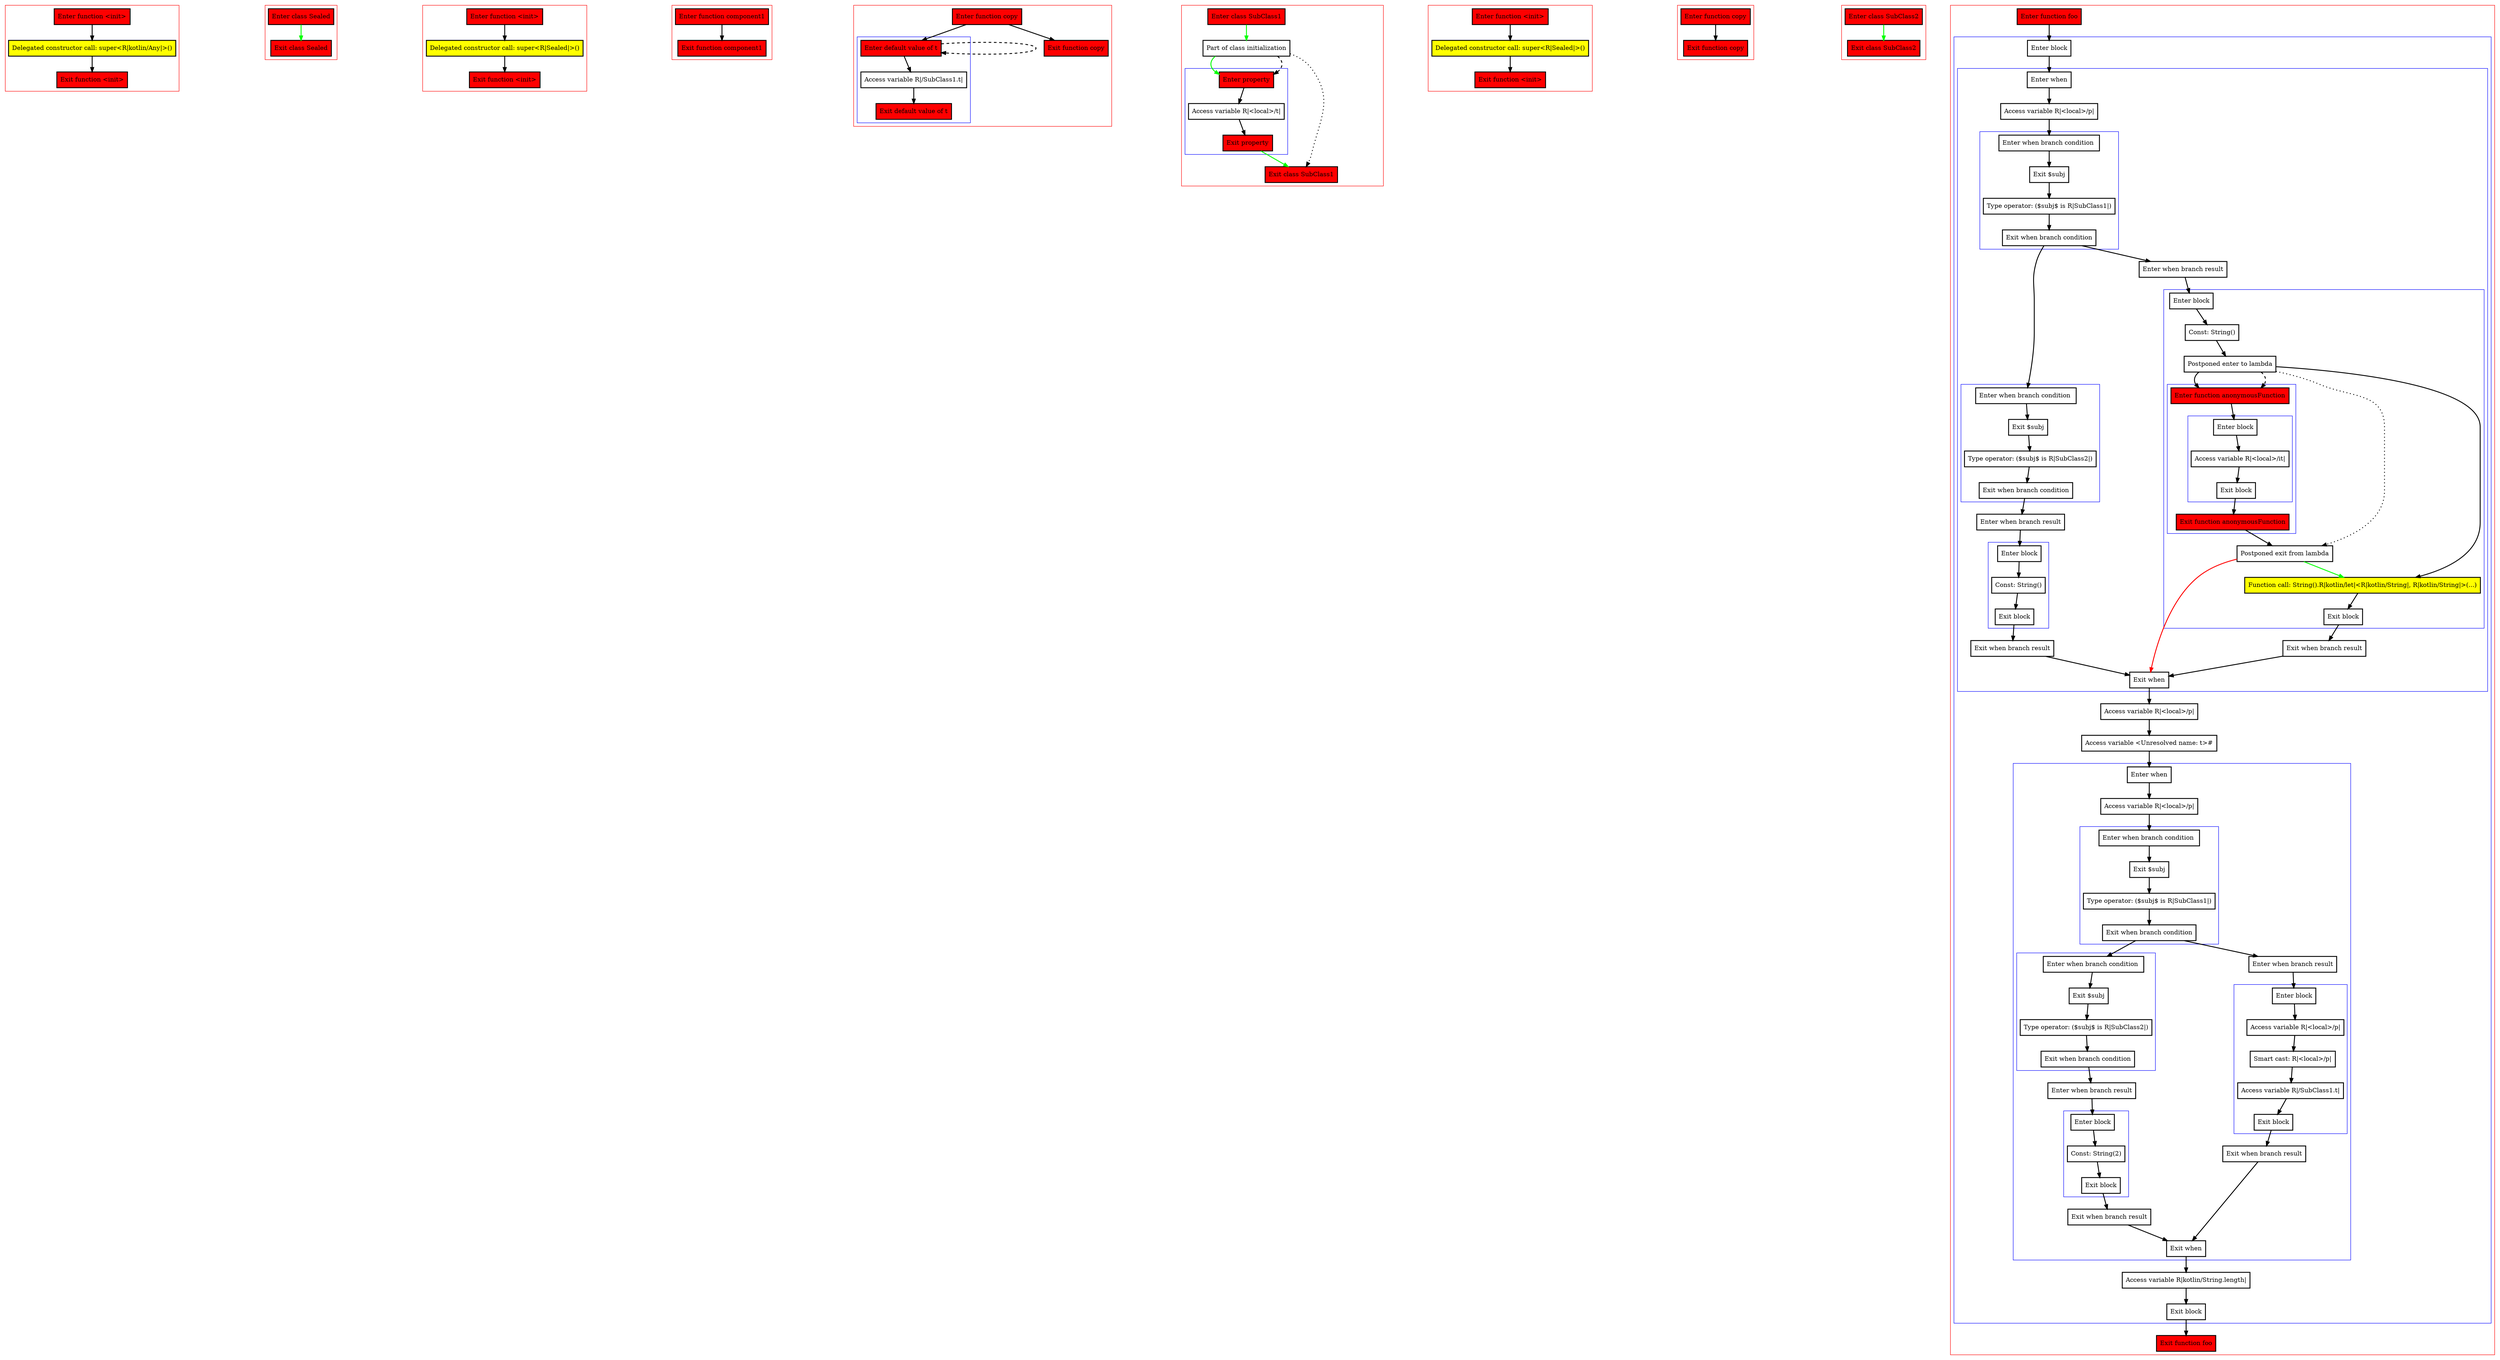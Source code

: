 digraph lambdaInWhenBranch_kt {
    graph [nodesep=3]
    node [shape=box penwidth=2]
    edge [penwidth=2]

    subgraph cluster_0 {
        color=red
        0 [label="Enter function <init>" style="filled" fillcolor=red];
        1 [label="Delegated constructor call: super<R|kotlin/Any|>()" style="filled" fillcolor=yellow];
        2 [label="Exit function <init>" style="filled" fillcolor=red];
    }
    0 -> {1};
    1 -> {2};

    subgraph cluster_1 {
        color=red
        3 [label="Enter class Sealed" style="filled" fillcolor=red];
        4 [label="Exit class Sealed" style="filled" fillcolor=red];
    }
    3 -> {4} [color=green];

    subgraph cluster_2 {
        color=red
        5 [label="Enter function <init>" style="filled" fillcolor=red];
        6 [label="Delegated constructor call: super<R|Sealed|>()" style="filled" fillcolor=yellow];
        7 [label="Exit function <init>" style="filled" fillcolor=red];
    }
    5 -> {6};
    6 -> {7};

    subgraph cluster_3 {
        color=red
        11 [label="Enter function component1" style="filled" fillcolor=red];
        12 [label="Exit function component1" style="filled" fillcolor=red];
    }
    11 -> {12};

    subgraph cluster_4 {
        color=red
        13 [label="Enter function copy" style="filled" fillcolor=red];
        subgraph cluster_5 {
            color=blue
            15 [label="Enter default value of t" style="filled" fillcolor=red];
            16 [label="Access variable R|/SubClass1.t|"];
            17 [label="Exit default value of t" style="filled" fillcolor=red];
        }
        14 [label="Exit function copy" style="filled" fillcolor=red];
    }
    13 -> {14 15};
    15 -> {16};
    15 -> {15} [style=dashed];
    16 -> {17};

    subgraph cluster_6 {
        color=red
        18 [label="Enter class SubClass1" style="filled" fillcolor=red];
        19 [label="Part of class initialization"];
        subgraph cluster_7 {
            color=blue
            8 [label="Enter property" style="filled" fillcolor=red];
            9 [label="Access variable R|<local>/t|"];
            10 [label="Exit property" style="filled" fillcolor=red];
        }
        20 [label="Exit class SubClass1" style="filled" fillcolor=red];
    }
    18 -> {19} [color=green];
    19 -> {8} [color=green];
    19 -> {20} [style=dotted];
    19 -> {8} [style=dashed];
    8 -> {9};
    9 -> {10};
    10 -> {20} [color=green];

    subgraph cluster_8 {
        color=red
        21 [label="Enter function <init>" style="filled" fillcolor=red];
        22 [label="Delegated constructor call: super<R|Sealed|>()" style="filled" fillcolor=yellow];
        23 [label="Exit function <init>" style="filled" fillcolor=red];
    }
    21 -> {22};
    22 -> {23};

    subgraph cluster_9 {
        color=red
        24 [label="Enter function copy" style="filled" fillcolor=red];
        25 [label="Exit function copy" style="filled" fillcolor=red];
    }
    24 -> {25};

    subgraph cluster_10 {
        color=red
        26 [label="Enter class SubClass2" style="filled" fillcolor=red];
        27 [label="Exit class SubClass2" style="filled" fillcolor=red];
    }
    26 -> {27} [color=green];

    subgraph cluster_11 {
        color=red
        28 [label="Enter function foo" style="filled" fillcolor=red];
        subgraph cluster_12 {
            color=blue
            29 [label="Enter block"];
            subgraph cluster_13 {
                color=blue
                30 [label="Enter when"];
                31 [label="Access variable R|<local>/p|"];
                subgraph cluster_14 {
                    color=blue
                    32 [label="Enter when branch condition "];
                    33 [label="Exit $subj"];
                    34 [label="Type operator: ($subj$ is R|SubClass1|)"];
                    35 [label="Exit when branch condition"];
                }
                subgraph cluster_15 {
                    color=blue
                    36 [label="Enter when branch condition "];
                    37 [label="Exit $subj"];
                    38 [label="Type operator: ($subj$ is R|SubClass2|)"];
                    39 [label="Exit when branch condition"];
                }
                40 [label="Enter when branch result"];
                subgraph cluster_16 {
                    color=blue
                    41 [label="Enter block"];
                    42 [label="Const: String()"];
                    43 [label="Exit block"];
                }
                44 [label="Exit when branch result"];
                45 [label="Enter when branch result"];
                subgraph cluster_17 {
                    color=blue
                    46 [label="Enter block"];
                    47 [label="Const: String()"];
                    48 [label="Postponed enter to lambda"];
                    subgraph cluster_18 {
                        color=blue
                        82 [label="Enter function anonymousFunction" style="filled" fillcolor=red];
                        subgraph cluster_19 {
                            color=blue
                            83 [label="Enter block"];
                            84 [label="Access variable R|<local>/it|"];
                            85 [label="Exit block"];
                        }
                        86 [label="Exit function anonymousFunction" style="filled" fillcolor=red];
                    }
                    49 [label="Postponed exit from lambda"];
                    50 [label="Function call: String().R|kotlin/let|<R|kotlin/String|, R|kotlin/String|>(...)" style="filled" fillcolor=yellow];
                    51 [label="Exit block"];
                }
                52 [label="Exit when branch result"];
                53 [label="Exit when"];
            }
            54 [label="Access variable R|<local>/p|"];
            55 [label="Access variable <Unresolved name: t>#"];
            subgraph cluster_20 {
                color=blue
                56 [label="Enter when"];
                57 [label="Access variable R|<local>/p|"];
                subgraph cluster_21 {
                    color=blue
                    58 [label="Enter when branch condition "];
                    59 [label="Exit $subj"];
                    60 [label="Type operator: ($subj$ is R|SubClass1|)"];
                    61 [label="Exit when branch condition"];
                }
                subgraph cluster_22 {
                    color=blue
                    62 [label="Enter when branch condition "];
                    63 [label="Exit $subj"];
                    64 [label="Type operator: ($subj$ is R|SubClass2|)"];
                    65 [label="Exit when branch condition"];
                }
                66 [label="Enter when branch result"];
                subgraph cluster_23 {
                    color=blue
                    67 [label="Enter block"];
                    68 [label="Const: String(2)"];
                    69 [label="Exit block"];
                }
                70 [label="Exit when branch result"];
                71 [label="Enter when branch result"];
                subgraph cluster_24 {
                    color=blue
                    72 [label="Enter block"];
                    73 [label="Access variable R|<local>/p|"];
                    74 [label="Smart cast: R|<local>/p|"];
                    75 [label="Access variable R|/SubClass1.t|"];
                    76 [label="Exit block"];
                }
                77 [label="Exit when branch result"];
                78 [label="Exit when"];
            }
            79 [label="Access variable R|kotlin/String.length|"];
            80 [label="Exit block"];
        }
        81 [label="Exit function foo" style="filled" fillcolor=red];
    }
    28 -> {29};
    29 -> {30};
    30 -> {31};
    31 -> {32};
    32 -> {33};
    33 -> {34};
    34 -> {35};
    35 -> {36 45};
    36 -> {37};
    37 -> {38};
    38 -> {39};
    39 -> {40};
    40 -> {41};
    41 -> {42};
    42 -> {43};
    43 -> {44};
    44 -> {53};
    45 -> {46};
    46 -> {47};
    47 -> {48};
    48 -> {50 82};
    48 -> {49} [style=dotted];
    48 -> {82} [style=dashed];
    49 -> {50} [color=green];
    49 -> {53} [color=red];
    50 -> {51};
    51 -> {52};
    52 -> {53};
    53 -> {54};
    54 -> {55};
    55 -> {56};
    56 -> {57};
    57 -> {58};
    58 -> {59};
    59 -> {60};
    60 -> {61};
    61 -> {62 71};
    62 -> {63};
    63 -> {64};
    64 -> {65};
    65 -> {66};
    66 -> {67};
    67 -> {68};
    68 -> {69};
    69 -> {70};
    70 -> {78};
    71 -> {72};
    72 -> {73};
    73 -> {74};
    74 -> {75};
    75 -> {76};
    76 -> {77};
    77 -> {78};
    78 -> {79};
    79 -> {80};
    80 -> {81};
    82 -> {83};
    83 -> {84};
    84 -> {85};
    85 -> {86};
    86 -> {49};

}

